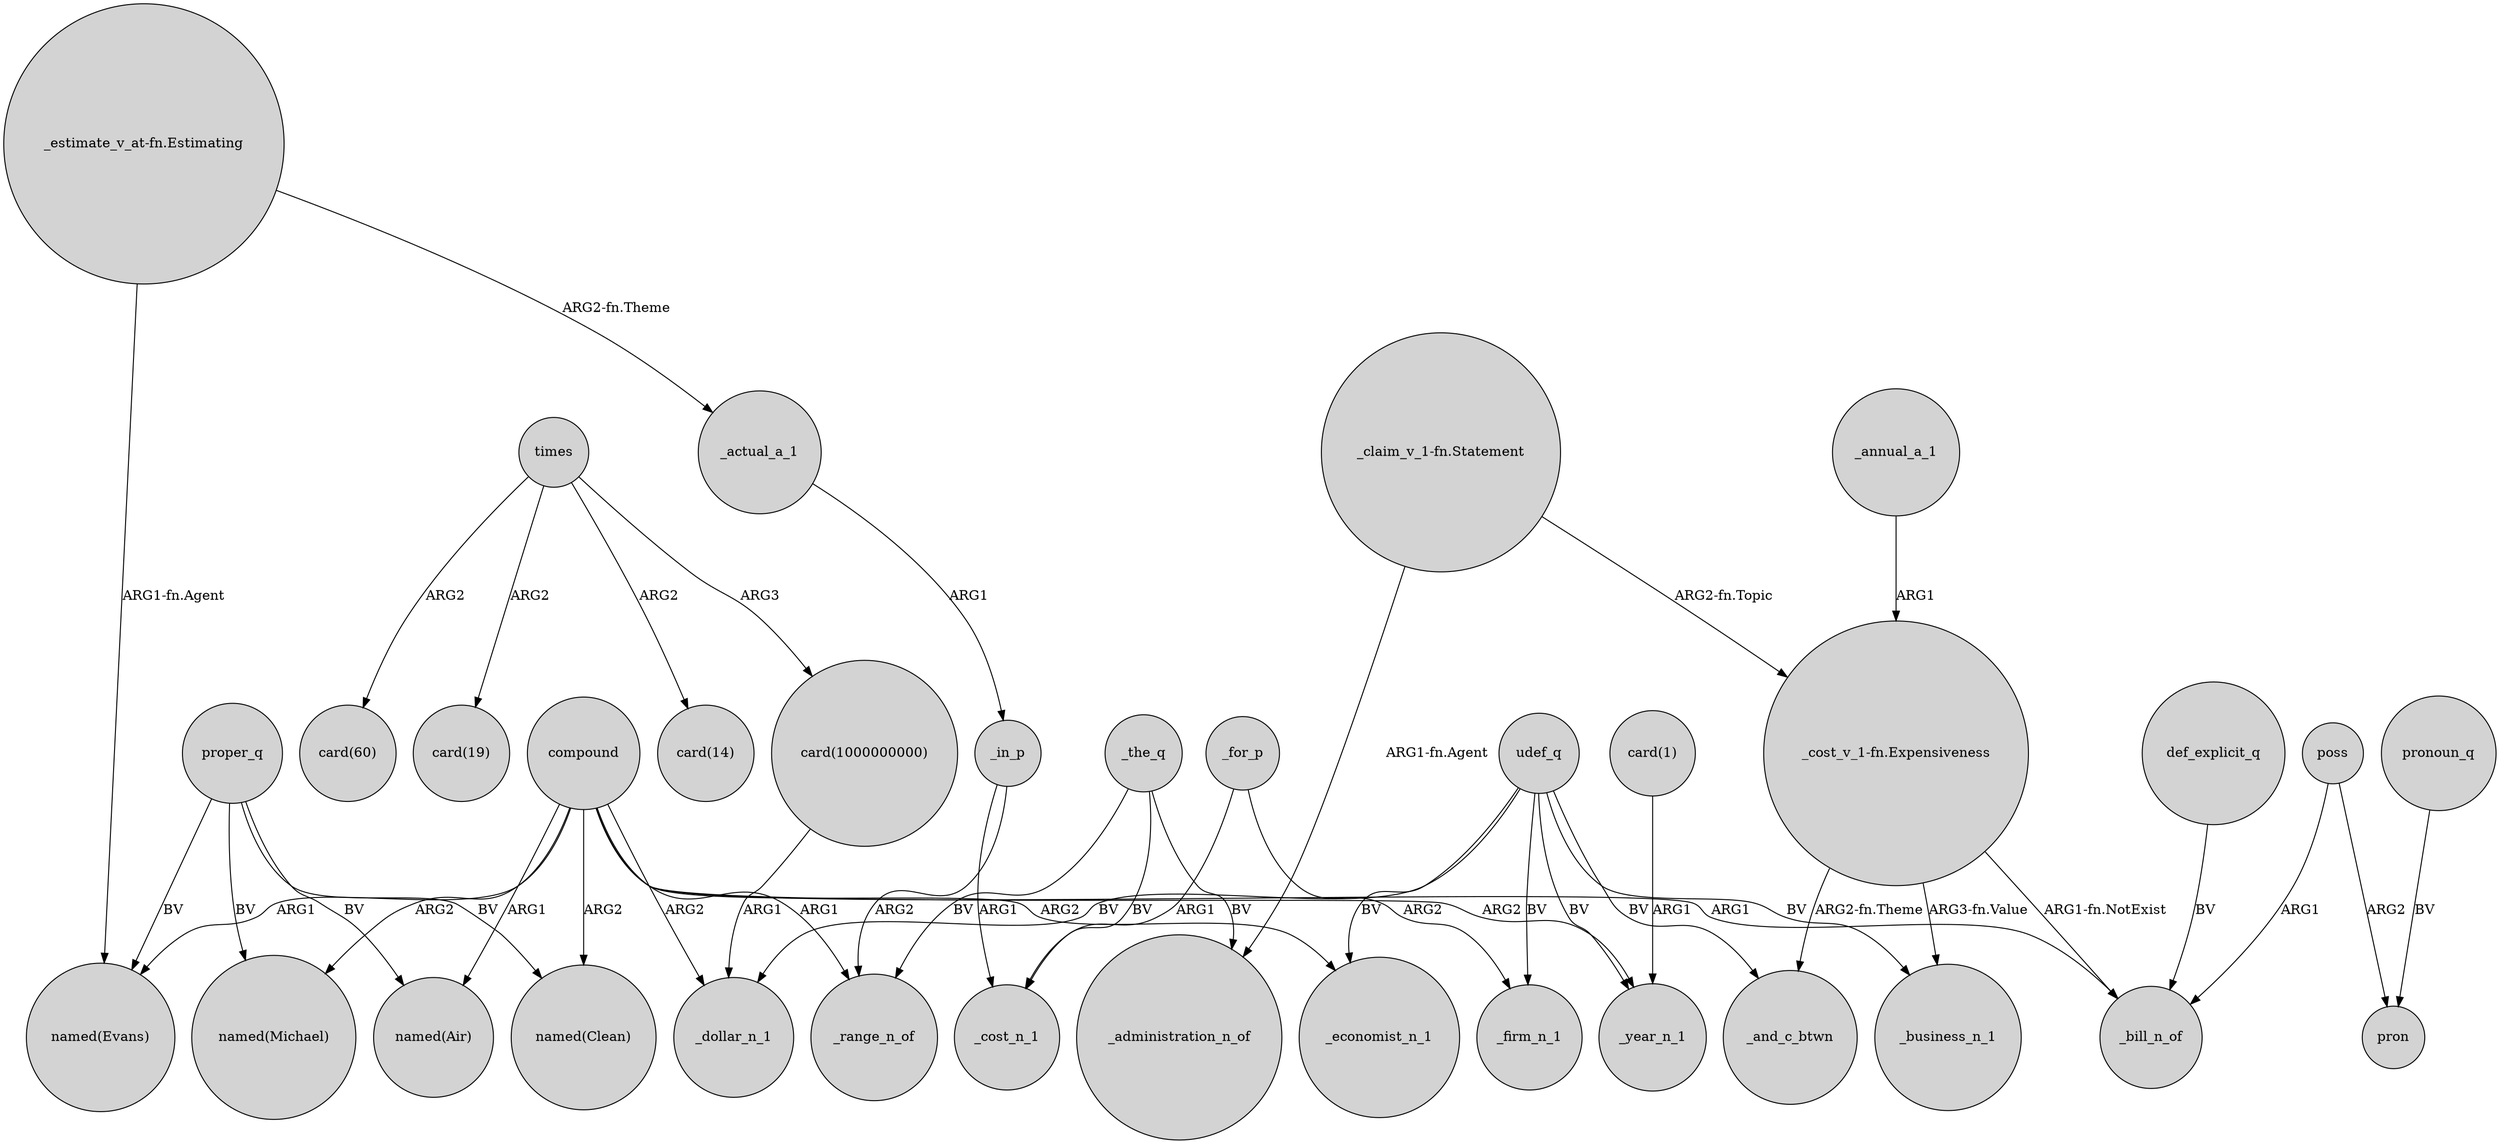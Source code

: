 digraph {
	node [shape=circle style=filled]
	times -> "card(19)" [label=ARG2]
	proper_q -> "named(Evans)" [label=BV]
	"_cost_v_1-fn.Expensiveness" -> _bill_n_of [label="ARG1-fn.NotExist"]
	times -> "card(14)" [label=ARG2]
	_in_p -> _cost_n_1 [label=ARG1]
	"_claim_v_1-fn.Statement" -> "_cost_v_1-fn.Expensiveness" [label="ARG2-fn.Topic"]
	poss -> pron [label=ARG2]
	compound -> _bill_n_of [label=ARG1]
	compound -> "named(Clean)" [label=ARG2]
	"_cost_v_1-fn.Expensiveness" -> _business_n_1 [label="ARG3-fn.Value"]
	proper_q -> "named(Air)" [label=BV]
	udef_q -> _firm_n_1 [label=BV]
	_actual_a_1 -> _in_p [label=ARG1]
	compound -> _range_n_of [label=ARG1]
	"_claim_v_1-fn.Statement" -> _administration_n_of [label="ARG1-fn.Agent"]
	udef_q -> _economist_n_1 [label=BV]
	_in_p -> _range_n_of [label=ARG2]
	proper_q -> "named(Michael)" [label=BV]
	times -> "card(1000000000)" [label=ARG3]
	_the_q -> _cost_n_1 [label=BV]
	proper_q -> "named(Clean)" [label=BV]
	pronoun_q -> pron [label=BV]
	_annual_a_1 -> "_cost_v_1-fn.Expensiveness" [label=ARG1]
	times -> "card(60)" [label=ARG2]
	compound -> _economist_n_1 [label=ARG2]
	"_estimate_v_at-fn.Estimating" -> "named(Evans)" [label="ARG1-fn.Agent"]
	compound -> "named(Evans)" [label=ARG1]
	compound -> "named(Air)" [label=ARG1]
	"_estimate_v_at-fn.Estimating" -> _actual_a_1 [label="ARG2-fn.Theme"]
	def_explicit_q -> _bill_n_of [label=BV]
	compound -> _year_n_1 [label=ARG2]
	_for_p -> _firm_n_1 [label=ARG2]
	"card(1)" -> _year_n_1 [label=ARG1]
	udef_q -> _business_n_1 [label=BV]
	udef_q -> _year_n_1 [label=BV]
	poss -> _bill_n_of [label=ARG1]
	udef_q -> _and_c_btwn [label=BV]
	_the_q -> _administration_n_of [label=BV]
	"card(1000000000)" -> _dollar_n_1 [label=ARG1]
	"_cost_v_1-fn.Expensiveness" -> _and_c_btwn [label="ARG2-fn.Theme"]
	_for_p -> _cost_n_1 [label=ARG1]
	_the_q -> _range_n_of [label=BV]
	compound -> _dollar_n_1 [label=ARG2]
	compound -> "named(Michael)" [label=ARG2]
	udef_q -> _dollar_n_1 [label=BV]
}
